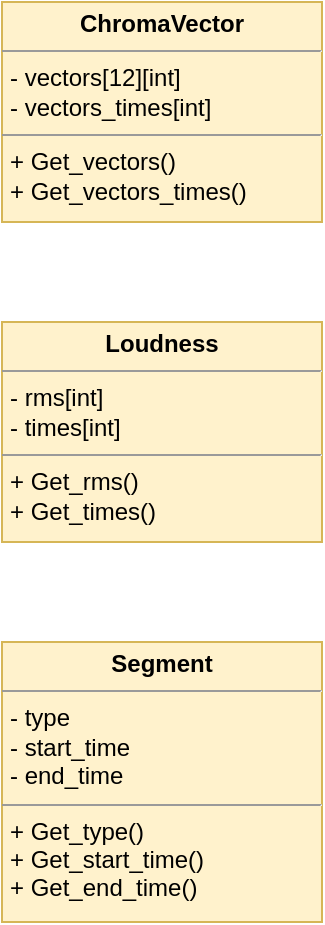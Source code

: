 <mxfile version="22.1.5" type="device">
  <diagram id="C5RBs43oDa-KdzZeNtuy" name="Page-1">
    <mxGraphModel dx="690" dy="437" grid="1" gridSize="10" guides="1" tooltips="1" connect="1" arrows="1" fold="1" page="1" pageScale="1" pageWidth="827" pageHeight="1169" math="0" shadow="0">
      <root>
        <mxCell id="WIyWlLk6GJQsqaUBKTNV-0" />
        <mxCell id="WIyWlLk6GJQsqaUBKTNV-1" parent="WIyWlLk6GJQsqaUBKTNV-0" />
        <mxCell id="-c9SQBp3aaIyiasQwJK6-0" value="&lt;p style=&quot;margin:0px;margin-top:4px;text-align:center;&quot;&gt;&lt;b&gt;Segment&lt;/b&gt;&lt;/p&gt;&lt;hr size=&quot;1&quot;&gt;&lt;p style=&quot;margin:0px;margin-left:4px;&quot;&gt;- type&amp;nbsp;&lt;/p&gt;&lt;p style=&quot;margin:0px;margin-left:4px;&quot;&gt;- start_time&lt;/p&gt;&lt;p style=&quot;margin:0px;margin-left:4px;&quot;&gt;- end_time&lt;/p&gt;&lt;hr size=&quot;1&quot;&gt;&lt;p style=&quot;margin:0px;margin-left:4px;&quot;&gt;+ Get_type()&lt;/p&gt;&lt;p style=&quot;margin:0px;margin-left:4px;&quot;&gt;+ Get_start_time()&lt;/p&gt;&lt;p style=&quot;margin:0px;margin-left:4px;&quot;&gt;+ Get_end_time()&lt;/p&gt;" style="verticalAlign=top;align=left;overflow=fill;fontSize=12;fontFamily=Helvetica;html=1;whiteSpace=wrap;fillColor=#fff2cc;strokeColor=#d6b656;" vertex="1" parent="WIyWlLk6GJQsqaUBKTNV-1">
          <mxGeometry x="480" y="360" width="160" height="140" as="geometry" />
        </mxCell>
        <mxCell id="-c9SQBp3aaIyiasQwJK6-1" value="&lt;p style=&quot;margin:0px;margin-top:4px;text-align:center;&quot;&gt;&lt;b&gt;Loudness&lt;/b&gt;&lt;/p&gt;&lt;hr size=&quot;1&quot;&gt;&lt;p style=&quot;margin:0px;margin-left:4px;&quot;&gt;- rms[int]&amp;nbsp;&lt;/p&gt;&lt;p style=&quot;margin:0px;margin-left:4px;&quot;&gt;- times[int]&lt;/p&gt;&lt;hr size=&quot;1&quot;&gt;&lt;p style=&quot;margin:0px;margin-left:4px;&quot;&gt;+ Get_rms()&lt;/p&gt;&lt;p style=&quot;margin:0px;margin-left:4px;&quot;&gt;+ Get_times()&lt;/p&gt;" style="verticalAlign=top;align=left;overflow=fill;fontSize=12;fontFamily=Helvetica;html=1;whiteSpace=wrap;fillColor=#fff2cc;strokeColor=#d6b656;" vertex="1" parent="WIyWlLk6GJQsqaUBKTNV-1">
          <mxGeometry x="480" y="200" width="160" height="110" as="geometry" />
        </mxCell>
        <mxCell id="-c9SQBp3aaIyiasQwJK6-2" value="&lt;p style=&quot;margin:0px;margin-top:4px;text-align:center;&quot;&gt;&lt;b&gt;ChromaVector&lt;/b&gt;&lt;/p&gt;&lt;hr size=&quot;1&quot;&gt;&lt;p style=&quot;margin:0px;margin-left:4px;&quot;&gt;- vectors[12][int]&amp;nbsp;&lt;/p&gt;&lt;p style=&quot;margin:0px;margin-left:4px;&quot;&gt;- vectors_times[int]&lt;/p&gt;&lt;hr size=&quot;1&quot;&gt;&lt;p style=&quot;margin:0px;margin-left:4px;&quot;&gt;+ Get_vectors()&lt;/p&gt;&lt;p style=&quot;margin:0px;margin-left:4px;&quot;&gt;+ Get_vectors_times()&lt;/p&gt;" style="verticalAlign=top;align=left;overflow=fill;fontSize=12;fontFamily=Helvetica;html=1;whiteSpace=wrap;fillColor=#fff2cc;strokeColor=#d6b656;" vertex="1" parent="WIyWlLk6GJQsqaUBKTNV-1">
          <mxGeometry x="480" y="40" width="160" height="110" as="geometry" />
        </mxCell>
      </root>
    </mxGraphModel>
  </diagram>
</mxfile>
